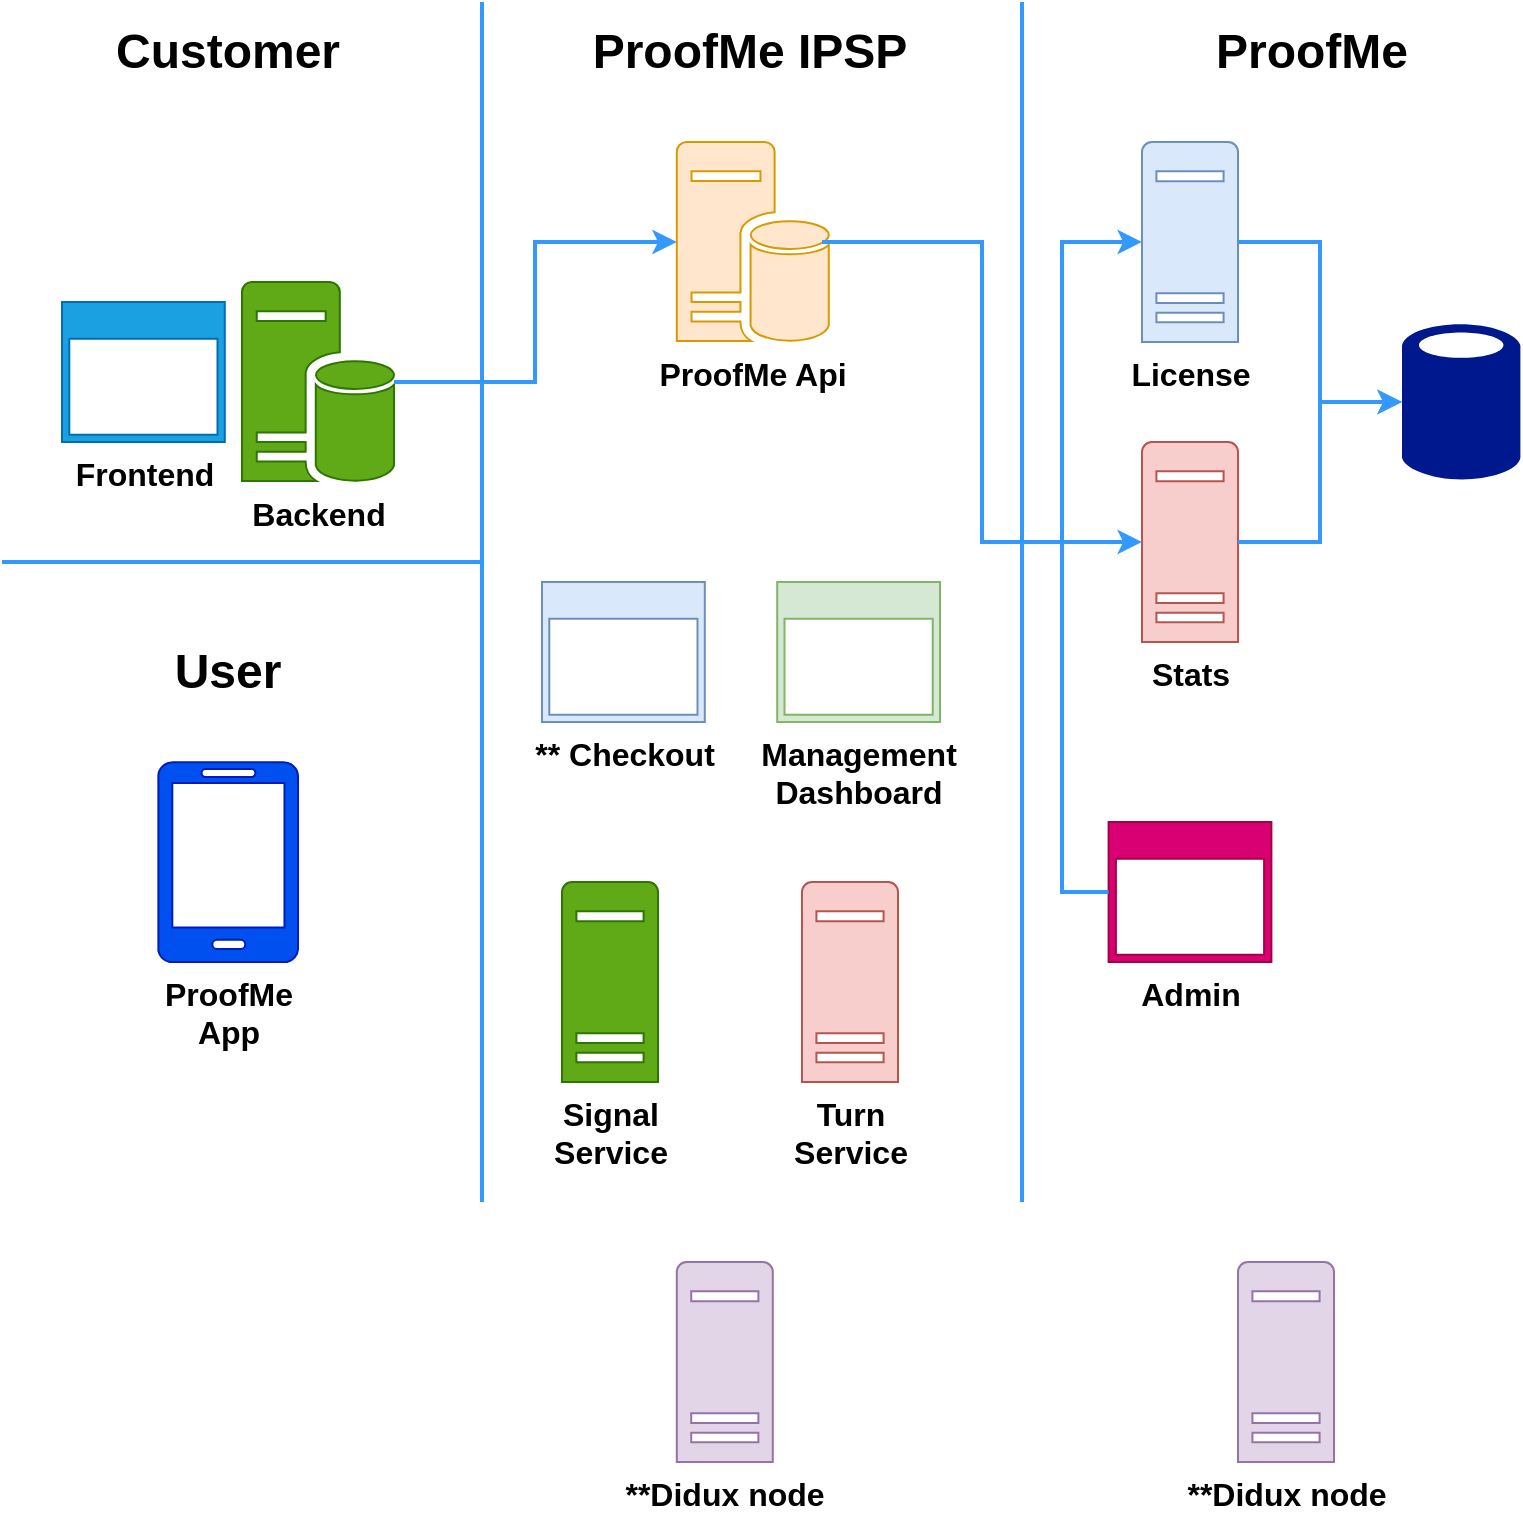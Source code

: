 <mxfile version="15.5.9" type="google"><diagram id="SkYK8TmDXuqzCsHHtBT9" name="Page-1"><mxGraphModel dx="876" dy="1097" grid="1" gridSize="10" guides="1" tooltips="1" connect="1" arrows="1" fold="1" page="1" pageScale="1" pageWidth="827" pageHeight="1169" math="0" shadow="0"><root><mxCell id="0"/><mxCell id="1" parent="0"/><mxCell id="uxhUbacaTlvTEP5dMtUR-4" value="&lt;font color=&quot;#000000&quot; style=&quot;font-size: 16px;&quot;&gt;ProofMe&lt;br style=&quot;font-size: 16px;&quot;&gt;App&lt;/font&gt;" style="sketch=0;aspect=fixed;pointerEvents=1;shadow=0;dashed=0;html=1;strokeColor=#001DBC;labelPosition=center;verticalLabelPosition=bottom;verticalAlign=top;align=center;fillColor=#0050ef;shape=mxgraph.azure.mobile;fontColor=#ffffff;fontSize=16;fontStyle=1" vertex="1" parent="1"><mxGeometry x="118" y="420" width="70" height="100" as="geometry"/></mxCell><mxCell id="uxhUbacaTlvTEP5dMtUR-8" value="ProofMe Api" style="sketch=0;aspect=fixed;pointerEvents=1;shadow=0;dashed=0;html=1;strokeColor=#d79b00;labelPosition=center;verticalLabelPosition=bottom;verticalAlign=top;align=center;fillColor=#ffe6cc;shape=mxgraph.mscae.enterprise.database_server;fontSize=16;fontStyle=1" vertex="1" parent="1"><mxGeometry x="377.4" y="110" width="76" height="100" as="geometry"/></mxCell><mxCell id="uxhUbacaTlvTEP5dMtUR-11" value="License" style="sketch=0;aspect=fixed;pointerEvents=1;shadow=0;dashed=0;html=1;strokeColor=#6c8ebf;labelPosition=center;verticalLabelPosition=bottom;verticalAlign=top;align=center;fillColor=#dae8fc;shape=mxgraph.mscae.enterprise.server_generic;fontSize=16;fontStyle=1" vertex="1" parent="1"><mxGeometry x="610" y="110" width="48" height="100" as="geometry"/></mxCell><mxCell id="uxhUbacaTlvTEP5dMtUR-12" value="Stats" style="sketch=0;aspect=fixed;pointerEvents=1;shadow=0;dashed=0;html=1;strokeColor=#b85450;labelPosition=center;verticalLabelPosition=bottom;verticalAlign=top;align=center;fillColor=#f8cecc;shape=mxgraph.mscae.enterprise.server_generic;fontSize=16;fontStyle=1" vertex="1" parent="1"><mxGeometry x="610" y="260" width="48" height="100" as="geometry"/></mxCell><mxCell id="uxhUbacaTlvTEP5dMtUR-13" value="" style="sketch=0;aspect=fixed;pointerEvents=1;shadow=0;dashed=0;html=1;strokeColor=none;labelPosition=center;verticalLabelPosition=bottom;verticalAlign=top;align=center;fillColor=#00188D;shape=mxgraph.mscae.enterprise.database_generic;fontSize=16;fontStyle=1" vertex="1" parent="1"><mxGeometry x="740" y="200" width="59.2" height="80" as="geometry"/></mxCell><mxCell id="uxhUbacaTlvTEP5dMtUR-14" value="** Checkout" style="sketch=0;aspect=fixed;pointerEvents=1;shadow=0;dashed=0;html=1;strokeColor=#6c8ebf;labelPosition=center;verticalLabelPosition=bottom;verticalAlign=top;align=center;fillColor=#dae8fc;shape=mxgraph.mscae.enterprise.application_blank;fontSize=16;fontStyle=1" vertex="1" parent="1"><mxGeometry x="310" y="330" width="81.4" height="70" as="geometry"/></mxCell><mxCell id="uxhUbacaTlvTEP5dMtUR-15" value="Management&lt;br style=&quot;font-size: 16px;&quot;&gt;Dashboard" style="sketch=0;aspect=fixed;pointerEvents=1;shadow=0;dashed=0;html=1;strokeColor=#82b366;labelPosition=center;verticalLabelPosition=bottom;verticalAlign=top;align=center;fillColor=#d5e8d4;shape=mxgraph.mscae.enterprise.application_blank;fontSize=16;fontStyle=1" vertex="1" parent="1"><mxGeometry x="427.6" y="330" width="81.4" height="70" as="geometry"/></mxCell><mxCell id="uxhUbacaTlvTEP5dMtUR-16" value="Turn&lt;br style=&quot;font-size: 16px;&quot;&gt;Service" style="sketch=0;aspect=fixed;pointerEvents=1;shadow=0;dashed=0;html=1;strokeColor=#b85450;labelPosition=center;verticalLabelPosition=bottom;verticalAlign=top;align=center;fillColor=#f8cecc;shape=mxgraph.mscae.enterprise.server_generic;fontSize=16;fontStyle=1" vertex="1" parent="1"><mxGeometry x="440" y="480" width="48" height="100" as="geometry"/></mxCell><mxCell id="uxhUbacaTlvTEP5dMtUR-17" value="&lt;font color=&quot;#000000&quot; style=&quot;font-size: 16px;&quot;&gt;Signal&lt;br style=&quot;font-size: 16px;&quot;&gt;Service&lt;/font&gt;" style="sketch=0;aspect=fixed;pointerEvents=1;shadow=0;dashed=0;html=1;strokeColor=#2D7600;labelPosition=center;verticalLabelPosition=bottom;verticalAlign=top;align=center;fillColor=#60a917;shape=mxgraph.mscae.enterprise.server_generic;fontColor=#ffffff;fontSize=16;fontStyle=1" vertex="1" parent="1"><mxGeometry x="320" y="480" width="48" height="100" as="geometry"/></mxCell><mxCell id="uxhUbacaTlvTEP5dMtUR-19" value="**Didux node" style="sketch=0;aspect=fixed;pointerEvents=1;shadow=0;dashed=0;html=1;strokeColor=#9673a6;labelPosition=center;verticalLabelPosition=bottom;verticalAlign=top;align=center;fillColor=#e1d5e7;shape=mxgraph.mscae.enterprise.server_generic;fontSize=16;fontStyle=1" vertex="1" parent="1"><mxGeometry x="377.4" y="670" width="48" height="100" as="geometry"/></mxCell><mxCell id="uxhUbacaTlvTEP5dMtUR-21" value="&lt;font color=&quot;#000000&quot; style=&quot;font-size: 16px;&quot;&gt;Admin&lt;/font&gt;" style="sketch=0;aspect=fixed;pointerEvents=1;shadow=0;dashed=0;html=1;strokeColor=#A50040;labelPosition=center;verticalLabelPosition=bottom;verticalAlign=top;align=center;fillColor=#d80073;shape=mxgraph.mscae.enterprise.application_blank;fontColor=#ffffff;fontSize=16;fontStyle=1" vertex="1" parent="1"><mxGeometry x="593.3" y="450" width="81.4" height="70" as="geometry"/></mxCell><mxCell id="uxhUbacaTlvTEP5dMtUR-22" value="" style="endArrow=none;html=1;rounded=0;fillColor=#cce5ff;strokeColor=#3399FF;strokeWidth=2;" edge="1" parent="1"><mxGeometry width="50" height="50" relative="1" as="geometry"><mxPoint x="280" y="640" as="sourcePoint"/><mxPoint x="280" y="40" as="targetPoint"/></mxGeometry></mxCell><mxCell id="uxhUbacaTlvTEP5dMtUR-23" value="" style="endArrow=none;html=1;rounded=0;fillColor=#cce5ff;strokeColor=#3399FF;strokeWidth=2;" edge="1" parent="1"><mxGeometry width="50" height="50" relative="1" as="geometry"><mxPoint x="550" y="640" as="sourcePoint"/><mxPoint x="550" y="40" as="targetPoint"/></mxGeometry></mxCell><mxCell id="uxhUbacaTlvTEP5dMtUR-24" value="" style="endArrow=none;html=1;rounded=0;fontSize=16;fontStyle=1;fillColor=#cce5ff;strokeColor=#3399FF;strokeWidth=2;" edge="1" parent="1"><mxGeometry width="50" height="50" relative="1" as="geometry"><mxPoint x="40" y="320" as="sourcePoint"/><mxPoint x="280" y="320" as="targetPoint"/></mxGeometry></mxCell><mxCell id="uxhUbacaTlvTEP5dMtUR-25" value="" style="group;fontSize=16;fontStyle=1" vertex="1" connectable="0" parent="1"><mxGeometry x="70" y="180" width="166" height="100" as="geometry"/></mxCell><mxCell id="uxhUbacaTlvTEP5dMtUR-6" value="&lt;font color=&quot;#000000&quot; style=&quot;font-size: 16px;&quot;&gt;Backend&lt;/font&gt;" style="sketch=0;aspect=fixed;pointerEvents=1;shadow=0;dashed=0;html=1;strokeColor=#2D7600;labelPosition=center;verticalLabelPosition=bottom;verticalAlign=top;align=center;fillColor=#60a917;shape=mxgraph.mscae.enterprise.database_server;fontColor=#ffffff;fontSize=16;fontStyle=1" vertex="1" parent="uxhUbacaTlvTEP5dMtUR-25"><mxGeometry x="90" width="76" height="100" as="geometry"/></mxCell><mxCell id="uxhUbacaTlvTEP5dMtUR-20" value="&lt;font color=&quot;#000000&quot; style=&quot;font-size: 16px;&quot;&gt;Frontend&lt;/font&gt;" style="sketch=0;aspect=fixed;pointerEvents=1;shadow=0;dashed=0;html=1;strokeColor=#006EAF;labelPosition=center;verticalLabelPosition=bottom;verticalAlign=top;align=center;fillColor=#1ba1e2;shape=mxgraph.mscae.enterprise.application_blank;fontColor=#ffffff;fontSize=16;fontStyle=1" vertex="1" parent="uxhUbacaTlvTEP5dMtUR-25"><mxGeometry y="10" width="81.4" height="70" as="geometry"/></mxCell><mxCell id="uxhUbacaTlvTEP5dMtUR-26" value="**Didux node" style="sketch=0;aspect=fixed;pointerEvents=1;shadow=0;dashed=0;html=1;strokeColor=#9673a6;labelPosition=center;verticalLabelPosition=bottom;verticalAlign=top;align=center;fillColor=#e1d5e7;shape=mxgraph.mscae.enterprise.server_generic;fontSize=16;fontStyle=1" vertex="1" parent="1"><mxGeometry x="658" y="670" width="48" height="100" as="geometry"/></mxCell><mxCell id="uxhUbacaTlvTEP5dMtUR-27" value="Customer" style="text;html=1;strokeColor=none;fillColor=none;align=center;verticalAlign=middle;whiteSpace=wrap;rounded=0;fontStyle=1;fontSize=24;" vertex="1" parent="1"><mxGeometry x="58" y="50" width="190" height="30" as="geometry"/></mxCell><mxCell id="uxhUbacaTlvTEP5dMtUR-28" value="User" style="text;html=1;strokeColor=none;fillColor=none;align=center;verticalAlign=middle;whiteSpace=wrap;rounded=0;fontStyle=1;fontSize=24;" vertex="1" parent="1"><mxGeometry x="58" y="360" width="190" height="30" as="geometry"/></mxCell><mxCell id="uxhUbacaTlvTEP5dMtUR-29" value="ProofMe IPSP" style="text;html=1;strokeColor=none;fillColor=none;align=center;verticalAlign=middle;whiteSpace=wrap;rounded=0;fontStyle=1;fontSize=24;" vertex="1" parent="1"><mxGeometry x="319" y="50" width="190" height="30" as="geometry"/></mxCell><mxCell id="uxhUbacaTlvTEP5dMtUR-30" value="ProofMe" style="text;html=1;strokeColor=none;fillColor=none;align=center;verticalAlign=middle;whiteSpace=wrap;rounded=0;fontStyle=1;fontSize=24;" vertex="1" parent="1"><mxGeometry x="600" y="50" width="190" height="30" as="geometry"/></mxCell><mxCell id="uxhUbacaTlvTEP5dMtUR-32" value="" style="edgeStyle=elbowEdgeStyle;elbow=horizontal;endArrow=classic;html=1;rounded=0;fontSize=16;fontColor=#3399FF;strokeColor=#3399FF;strokeWidth=2;entryX=0;entryY=0.5;entryDx=0;entryDy=0;entryPerimeter=0;" edge="1" parent="1" target="uxhUbacaTlvTEP5dMtUR-12"><mxGeometry width="50" height="50" relative="1" as="geometry"><mxPoint x="450" y="160" as="sourcePoint"/><mxPoint x="490" y="460" as="targetPoint"/></mxGeometry></mxCell><mxCell id="uxhUbacaTlvTEP5dMtUR-34" value="" style="edgeStyle=elbowEdgeStyle;elbow=horizontal;endArrow=classic;html=1;rounded=0;fontSize=16;fontColor=#3399FF;strokeColor=#3399FF;strokeWidth=2;entryX=0;entryY=0.5;entryDx=0;entryDy=0;entryPerimeter=0;exitX=1;exitY=0.5;exitDx=0;exitDy=0;exitPerimeter=0;" edge="1" parent="1" source="uxhUbacaTlvTEP5dMtUR-12" target="uxhUbacaTlvTEP5dMtUR-13"><mxGeometry width="50" height="50" relative="1" as="geometry"><mxPoint x="440" y="510" as="sourcePoint"/><mxPoint x="490" y="460" as="targetPoint"/></mxGeometry></mxCell><mxCell id="uxhUbacaTlvTEP5dMtUR-35" value="" style="edgeStyle=elbowEdgeStyle;elbow=horizontal;endArrow=classic;html=1;rounded=0;fontSize=16;fontColor=#3399FF;strokeColor=#3399FF;strokeWidth=2;entryX=0;entryY=0.5;entryDx=0;entryDy=0;entryPerimeter=0;exitX=1;exitY=0.5;exitDx=0;exitDy=0;exitPerimeter=0;" edge="1" parent="1" source="uxhUbacaTlvTEP5dMtUR-11" target="uxhUbacaTlvTEP5dMtUR-13"><mxGeometry width="50" height="50" relative="1" as="geometry"><mxPoint x="440" y="510" as="sourcePoint"/><mxPoint x="490" y="460" as="targetPoint"/></mxGeometry></mxCell><mxCell id="uxhUbacaTlvTEP5dMtUR-36" value="" style="edgeStyle=elbowEdgeStyle;elbow=horizontal;endArrow=classic;html=1;rounded=0;fontSize=16;fontColor=#3399FF;strokeColor=#3399FF;strokeWidth=2;exitX=0;exitY=0.5;exitDx=0;exitDy=0;exitPerimeter=0;entryX=0;entryY=0.5;entryDx=0;entryDy=0;entryPerimeter=0;" edge="1" parent="1" source="uxhUbacaTlvTEP5dMtUR-21" target="uxhUbacaTlvTEP5dMtUR-11"><mxGeometry width="50" height="50" relative="1" as="geometry"><mxPoint x="440" y="510" as="sourcePoint"/><mxPoint x="490" y="460" as="targetPoint"/><Array as="points"><mxPoint x="570" y="330"/></Array></mxGeometry></mxCell><mxCell id="uxhUbacaTlvTEP5dMtUR-40" value="" style="edgeStyle=elbowEdgeStyle;elbow=horizontal;endArrow=classic;html=1;rounded=0;fontSize=16;fontColor=#3399FF;strokeColor=#3399FF;strokeWidth=2;entryX=0;entryY=0.5;entryDx=0;entryDy=0;entryPerimeter=0;exitX=1;exitY=0.5;exitDx=0;exitDy=0;exitPerimeter=0;" edge="1" parent="1" source="uxhUbacaTlvTEP5dMtUR-6" target="uxhUbacaTlvTEP5dMtUR-8"><mxGeometry width="50" height="50" relative="1" as="geometry"><mxPoint x="440" y="510" as="sourcePoint"/><mxPoint x="490" y="460" as="targetPoint"/></mxGeometry></mxCell></root></mxGraphModel></diagram></mxfile>